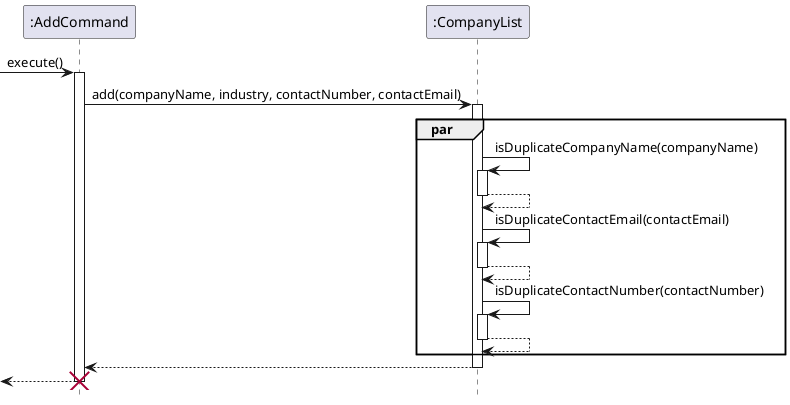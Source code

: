 @startuml
'https://plantuml.com/sequence-diagram

hide footbox

-> ":AddCommand" : execute()

activate ":AddCommand"
    ":AddCommand" -> ":CompanyList" : add(companyName, industry, contactNumber, contactEmail)
    activate ":CompanyList"
    par
            ":CompanyList" -> ":CompanyList" : isDuplicateCompanyName(companyName)
            activate ":CompanyList"
                ":CompanyList" --> ":CompanyList"
            deactivate ":CompanyList"
            ":CompanyList" -> ":CompanyList" : isDuplicateContactEmail(contactEmail)
            activate ":CompanyList"
                ":CompanyList" --> ":CompanyList"
            deactivate ":CompanyList"
            ":CompanyList" -> ":CompanyList" : isDuplicateContactNumber(contactNumber)
            activate ":CompanyList"
                ":CompanyList" --> ":CompanyList"
            deactivate ":CompanyList"
    end
    ":CompanyList" --> ":AddCommand"
    deactivate ":CompanyList"

<-- ":AddCommand" :

destroy ":AddCommand"

@enduml
